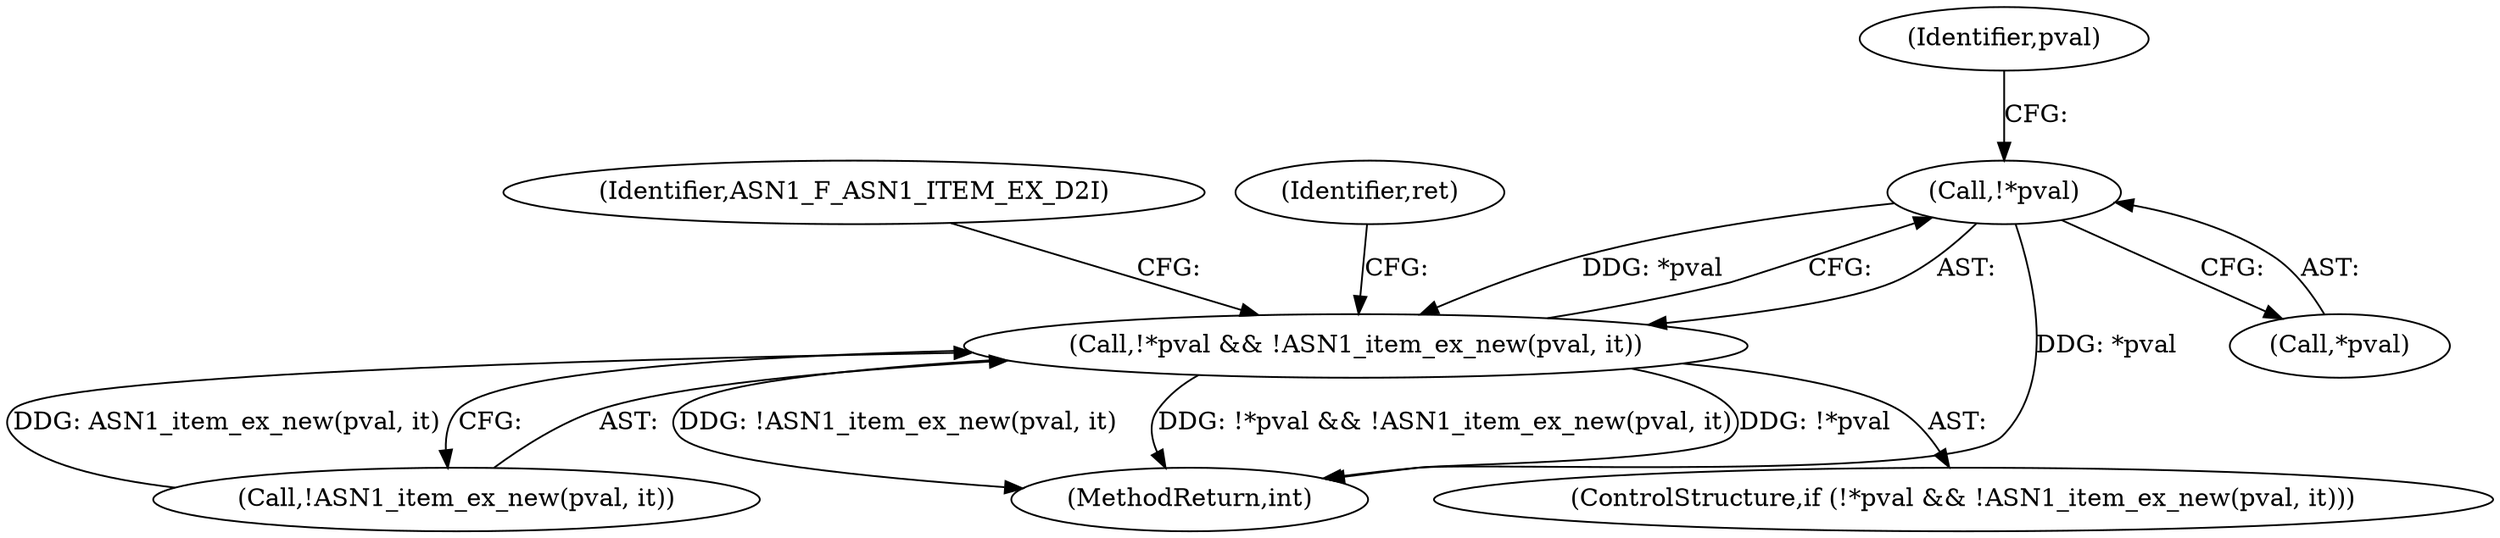 digraph "0_openssl_b717b083073b6cacc0a5e2397b661678aff7ae7f@pointer" {
"1000469" [label="(Call,!*pval)"];
"1000468" [label="(Call,!*pval && !ASN1_item_ex_new(pval, it))"];
"1000472" [label="(Call,!ASN1_item_ex_new(pval, it))"];
"1000478" [label="(Identifier,ASN1_F_ASN1_ITEM_EX_D2I)"];
"1000482" [label="(Identifier,ret)"];
"1000873" [label="(MethodReturn,int)"];
"1000470" [label="(Call,*pval)"];
"1000474" [label="(Identifier,pval)"];
"1000468" [label="(Call,!*pval && !ASN1_item_ex_new(pval, it))"];
"1000467" [label="(ControlStructure,if (!*pval && !ASN1_item_ex_new(pval, it)))"];
"1000469" [label="(Call,!*pval)"];
"1000469" -> "1000468"  [label="AST: "];
"1000469" -> "1000470"  [label="CFG: "];
"1000470" -> "1000469"  [label="AST: "];
"1000474" -> "1000469"  [label="CFG: "];
"1000468" -> "1000469"  [label="CFG: "];
"1000469" -> "1000873"  [label="DDG: *pval"];
"1000469" -> "1000468"  [label="DDG: *pval"];
"1000468" -> "1000467"  [label="AST: "];
"1000468" -> "1000472"  [label="CFG: "];
"1000472" -> "1000468"  [label="AST: "];
"1000478" -> "1000468"  [label="CFG: "];
"1000482" -> "1000468"  [label="CFG: "];
"1000468" -> "1000873"  [label="DDG: !ASN1_item_ex_new(pval, it)"];
"1000468" -> "1000873"  [label="DDG: !*pval && !ASN1_item_ex_new(pval, it)"];
"1000468" -> "1000873"  [label="DDG: !*pval"];
"1000472" -> "1000468"  [label="DDG: ASN1_item_ex_new(pval, it)"];
}
